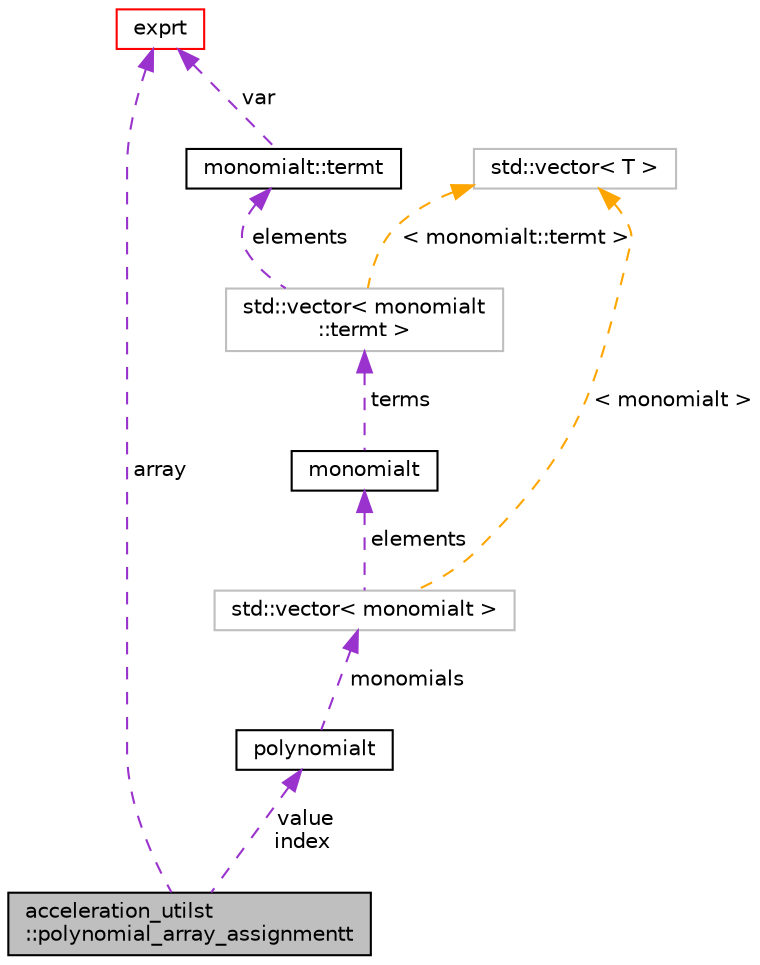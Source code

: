 digraph "acceleration_utilst::polynomial_array_assignmentt"
{
 // LATEX_PDF_SIZE
  bgcolor="transparent";
  edge [fontname="Helvetica",fontsize="10",labelfontname="Helvetica",labelfontsize="10"];
  node [fontname="Helvetica",fontsize="10",shape=record];
  Node1 [label="acceleration_utilst\l::polynomial_array_assignmentt",height=0.2,width=0.4,color="black", fillcolor="grey75", style="filled", fontcolor="black",tooltip=" "];
  Node2 -> Node1 [dir="back",color="darkorchid3",fontsize="10",style="dashed",label=" value\nindex" ,fontname="Helvetica"];
  Node2 [label="polynomialt",height=0.2,width=0.4,color="black",URL="$classpolynomialt.html",tooltip=" "];
  Node3 -> Node2 [dir="back",color="darkorchid3",fontsize="10",style="dashed",label=" monomials" ,fontname="Helvetica"];
  Node3 [label="std::vector\< monomialt \>",height=0.2,width=0.4,color="grey75",tooltip=" "];
  Node4 -> Node3 [dir="back",color="darkorchid3",fontsize="10",style="dashed",label=" elements" ,fontname="Helvetica"];
  Node4 [label="monomialt",height=0.2,width=0.4,color="black",URL="$classmonomialt.html",tooltip=" "];
  Node5 -> Node4 [dir="back",color="darkorchid3",fontsize="10",style="dashed",label=" terms" ,fontname="Helvetica"];
  Node5 [label="std::vector\< monomialt\l::termt \>",height=0.2,width=0.4,color="grey75",tooltip=" "];
  Node6 -> Node5 [dir="back",color="darkorchid3",fontsize="10",style="dashed",label=" elements" ,fontname="Helvetica"];
  Node6 [label="monomialt::termt",height=0.2,width=0.4,color="black",URL="$structmonomialt_1_1termt.html",tooltip=" "];
  Node7 -> Node6 [dir="back",color="darkorchid3",fontsize="10",style="dashed",label=" var" ,fontname="Helvetica"];
  Node7 [label="exprt",height=0.2,width=0.4,color="red",URL="$classexprt.html",tooltip="Base class for all expressions."];
  Node13 -> Node5 [dir="back",color="orange",fontsize="10",style="dashed",label=" \< monomialt::termt \>" ,fontname="Helvetica"];
  Node13 [label="std::vector\< T \>",height=0.2,width=0.4,color="grey75",tooltip="STL class."];
  Node13 -> Node3 [dir="back",color="orange",fontsize="10",style="dashed",label=" \< monomialt \>" ,fontname="Helvetica"];
  Node7 -> Node1 [dir="back",color="darkorchid3",fontsize="10",style="dashed",label=" array" ,fontname="Helvetica"];
}

